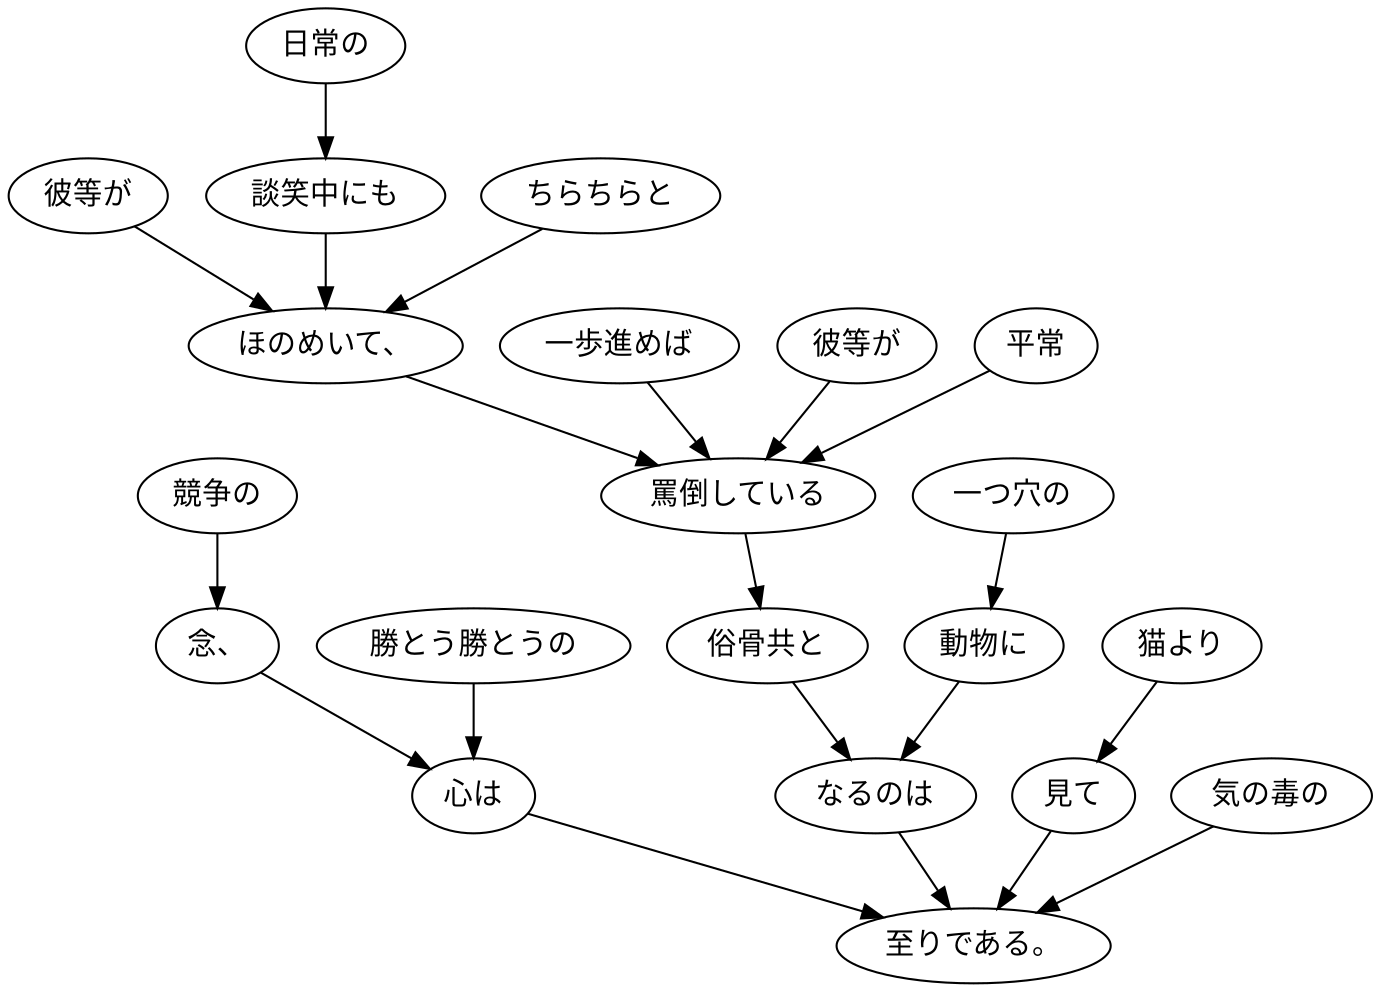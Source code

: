 digraph graph1257 {
	node0 [label="競争の"];
	node1 [label="念、"];
	node2 [label="勝とう勝とうの"];
	node3 [label="心は"];
	node4 [label="彼等が"];
	node5 [label="日常の"];
	node6 [label="談笑中にも"];
	node7 [label="ちらちらと"];
	node8 [label="ほのめいて、"];
	node9 [label="一歩進めば"];
	node10 [label="彼等が"];
	node11 [label="平常"];
	node12 [label="罵倒している"];
	node13 [label="俗骨共と"];
	node14 [label="一つ穴の"];
	node15 [label="動物に"];
	node16 [label="なるのは"];
	node17 [label="猫より"];
	node18 [label="見て"];
	node19 [label="気の毒の"];
	node20 [label="至りである。"];
	node0 -> node1;
	node1 -> node3;
	node2 -> node3;
	node3 -> node20;
	node4 -> node8;
	node5 -> node6;
	node6 -> node8;
	node7 -> node8;
	node8 -> node12;
	node9 -> node12;
	node10 -> node12;
	node11 -> node12;
	node12 -> node13;
	node13 -> node16;
	node14 -> node15;
	node15 -> node16;
	node16 -> node20;
	node17 -> node18;
	node18 -> node20;
	node19 -> node20;
}
